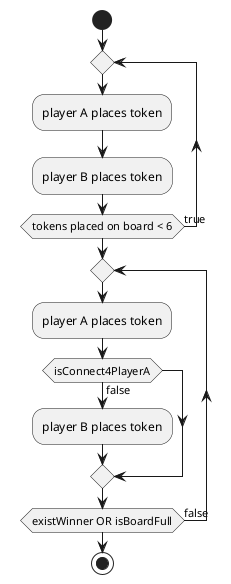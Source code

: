 @startuml rulesActivity
start

repeat
    :player A places token;
    :player B places token;
repeat while (tokens placed on board < 6) is (true)

repeat
    :player A places token;
    if(isConnect4PlayerA) then (false)
        :player B places token;
    endif
repeat while (existWinner OR isBoardFull) is (false)

stop

@enduml
